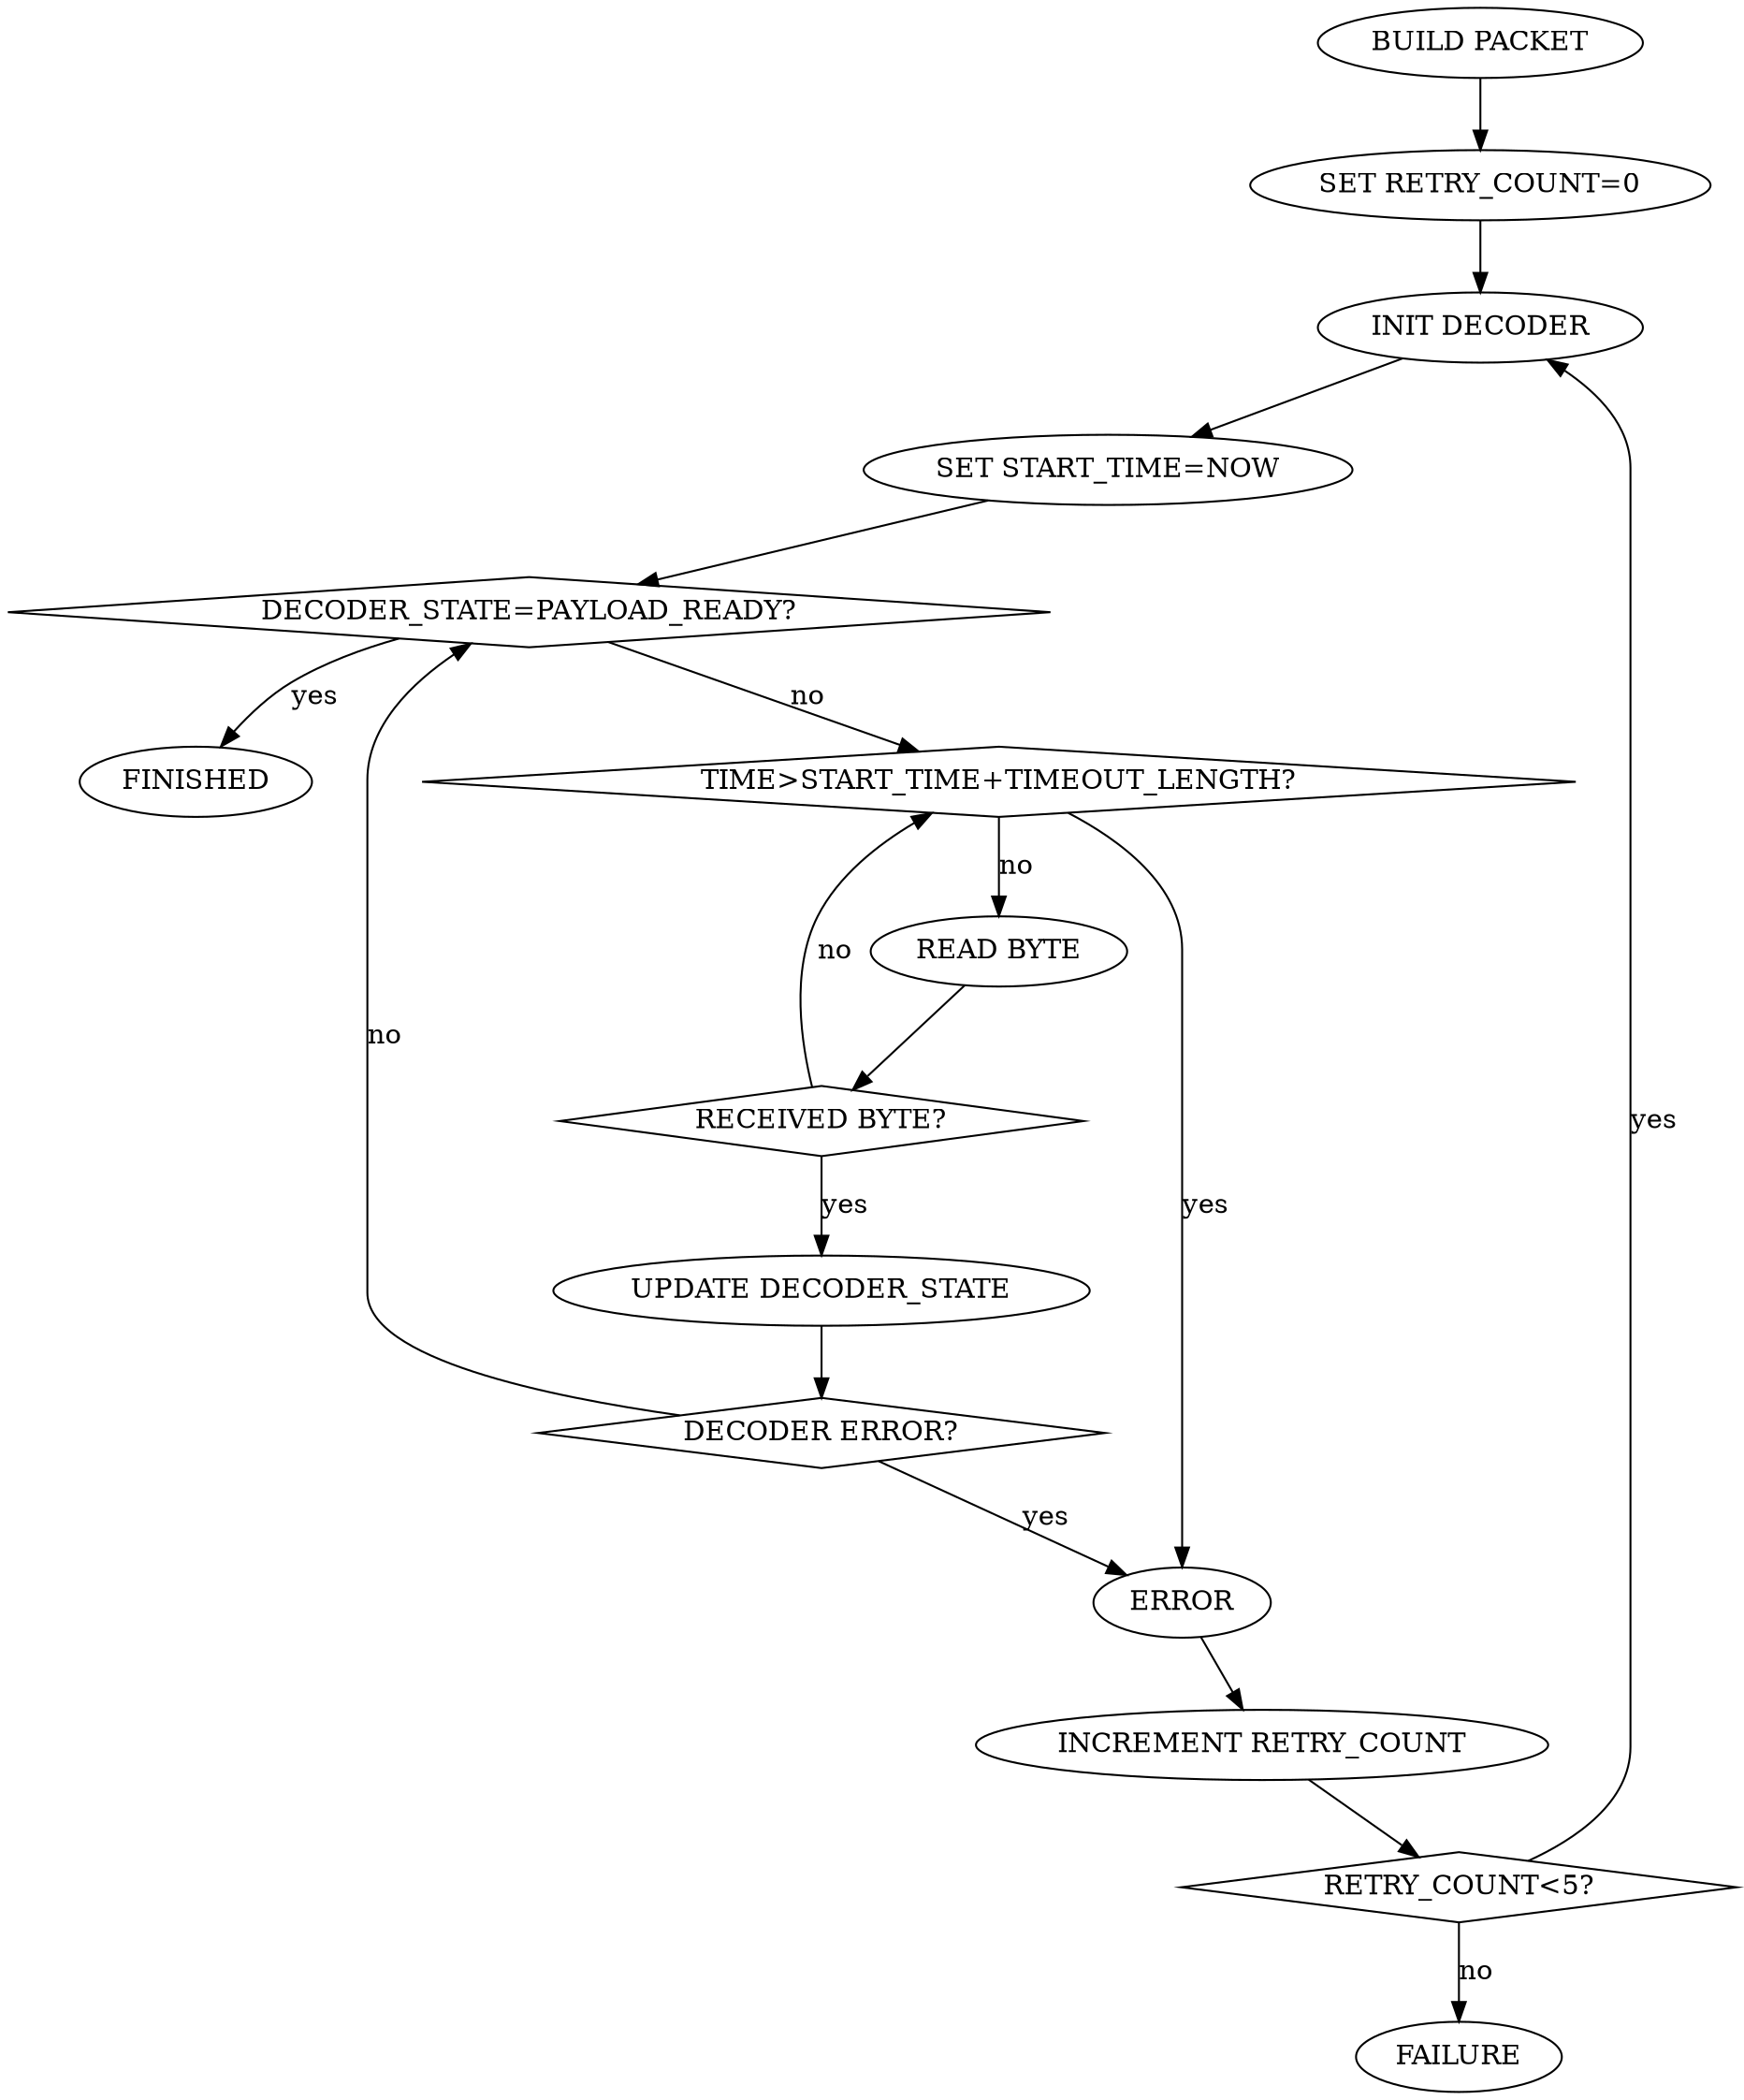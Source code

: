 // vim:ai:et:fenc=utf-8:ff=unix:sw=4:ts=4:

digraph
{
  "BUILD PACKET" -> "SET RETRY_COUNT=0";
  "SET RETRY_COUNT=0" -> "INIT DECODER";
  "INIT DECODER" -> "SET START_TIME=NOW";
  "SET START_TIME=NOW" -> "DECODER_STATE=PAYLOAD_READY?";
  "DECODER_STATE=PAYLOAD_READY?" [shape=diamond];
  "DECODER_STATE=PAYLOAD_READY?" -> "TIME>START_TIME+TIMEOUT_LENGTH?" [label="no"];
  "DECODER_STATE=PAYLOAD_READY?" -> "FINISHED" [label="yes"];
  "TIME>START_TIME+TIMEOUT_LENGTH?" [shape=diamond];
  "TIME>START_TIME+TIMEOUT_LENGTH?" -> "READ BYTE" [label="no"];
  "TIME>START_TIME+TIMEOUT_LENGTH?" -> "ERROR" [label="yes"];
  "READ BYTE" -> "RECEIVED BYTE?";
  "RECEIVED BYTE?" [shape=diamond];
  "RECEIVED BYTE?" -> "TIME>START_TIME+TIMEOUT_LENGTH?" [label="no"];
  "RECEIVED BYTE?" -> "UPDATE DECODER_STATE" [label="yes"];
  "UPDATE DECODER_STATE" -> "DECODER ERROR?";
  "DECODER ERROR?" [shape=diamond];
  "DECODER ERROR?" -> "ERROR" [label="yes"];
  "DECODER ERROR?" -> "DECODER_STATE=PAYLOAD_READY?" [label="no"];
  "ERROR" -> "INCREMENT RETRY_COUNT";
  "INCREMENT RETRY_COUNT" -> "RETRY_COUNT<5?";
  "RETRY_COUNT<5?" [shape=diamond];
  "RETRY_COUNT<5?" -> "FAILURE" [label="no"];
  "RETRY_COUNT<5?" -> "INIT DECODER" [label="yes"];
}
